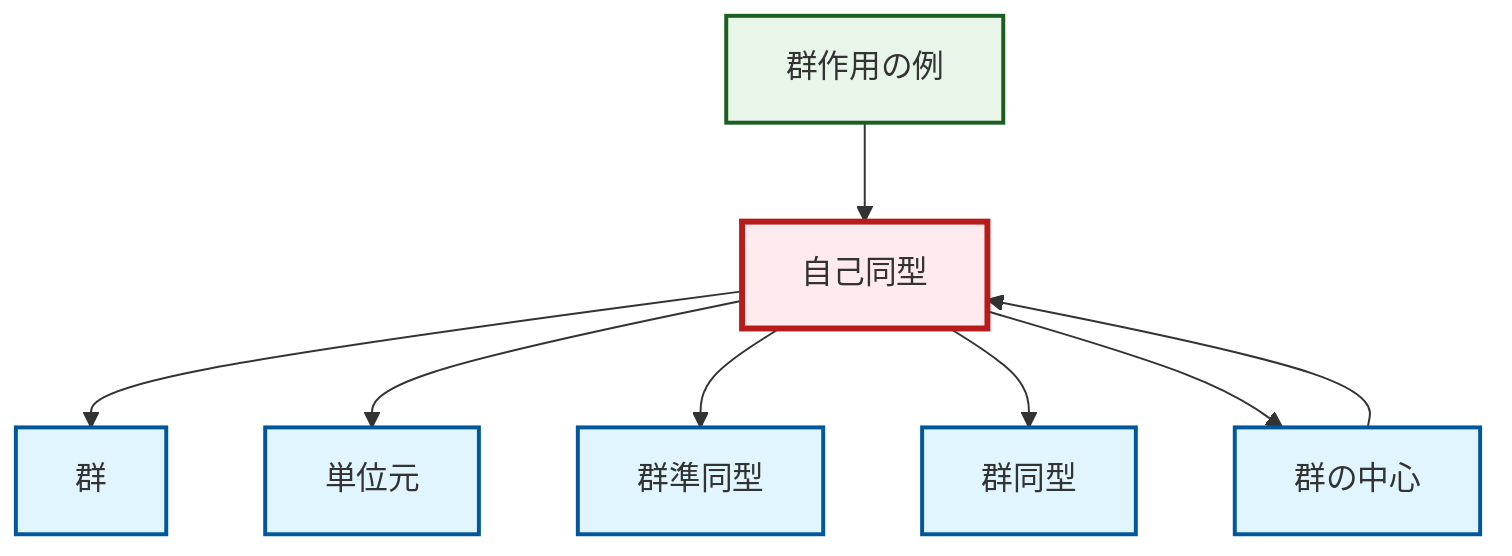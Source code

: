 graph TD
    classDef definition fill:#e1f5fe,stroke:#01579b,stroke-width:2px
    classDef theorem fill:#f3e5f5,stroke:#4a148c,stroke-width:2px
    classDef axiom fill:#fff3e0,stroke:#e65100,stroke-width:2px
    classDef example fill:#e8f5e9,stroke:#1b5e20,stroke-width:2px
    classDef current fill:#ffebee,stroke:#b71c1c,stroke-width:3px
    def-isomorphism["群同型"]:::definition
    ex-group-action-examples["群作用の例"]:::example
    def-group["群"]:::definition
    def-identity-element["単位元"]:::definition
    def-automorphism["自己同型"]:::definition
    def-center-of-group["群の中心"]:::definition
    def-homomorphism["群準同型"]:::definition
    def-automorphism --> def-group
    def-automorphism --> def-identity-element
    def-center-of-group --> def-automorphism
    def-automorphism --> def-homomorphism
    ex-group-action-examples --> def-automorphism
    def-automorphism --> def-isomorphism
    def-automorphism --> def-center-of-group
    class def-automorphism current